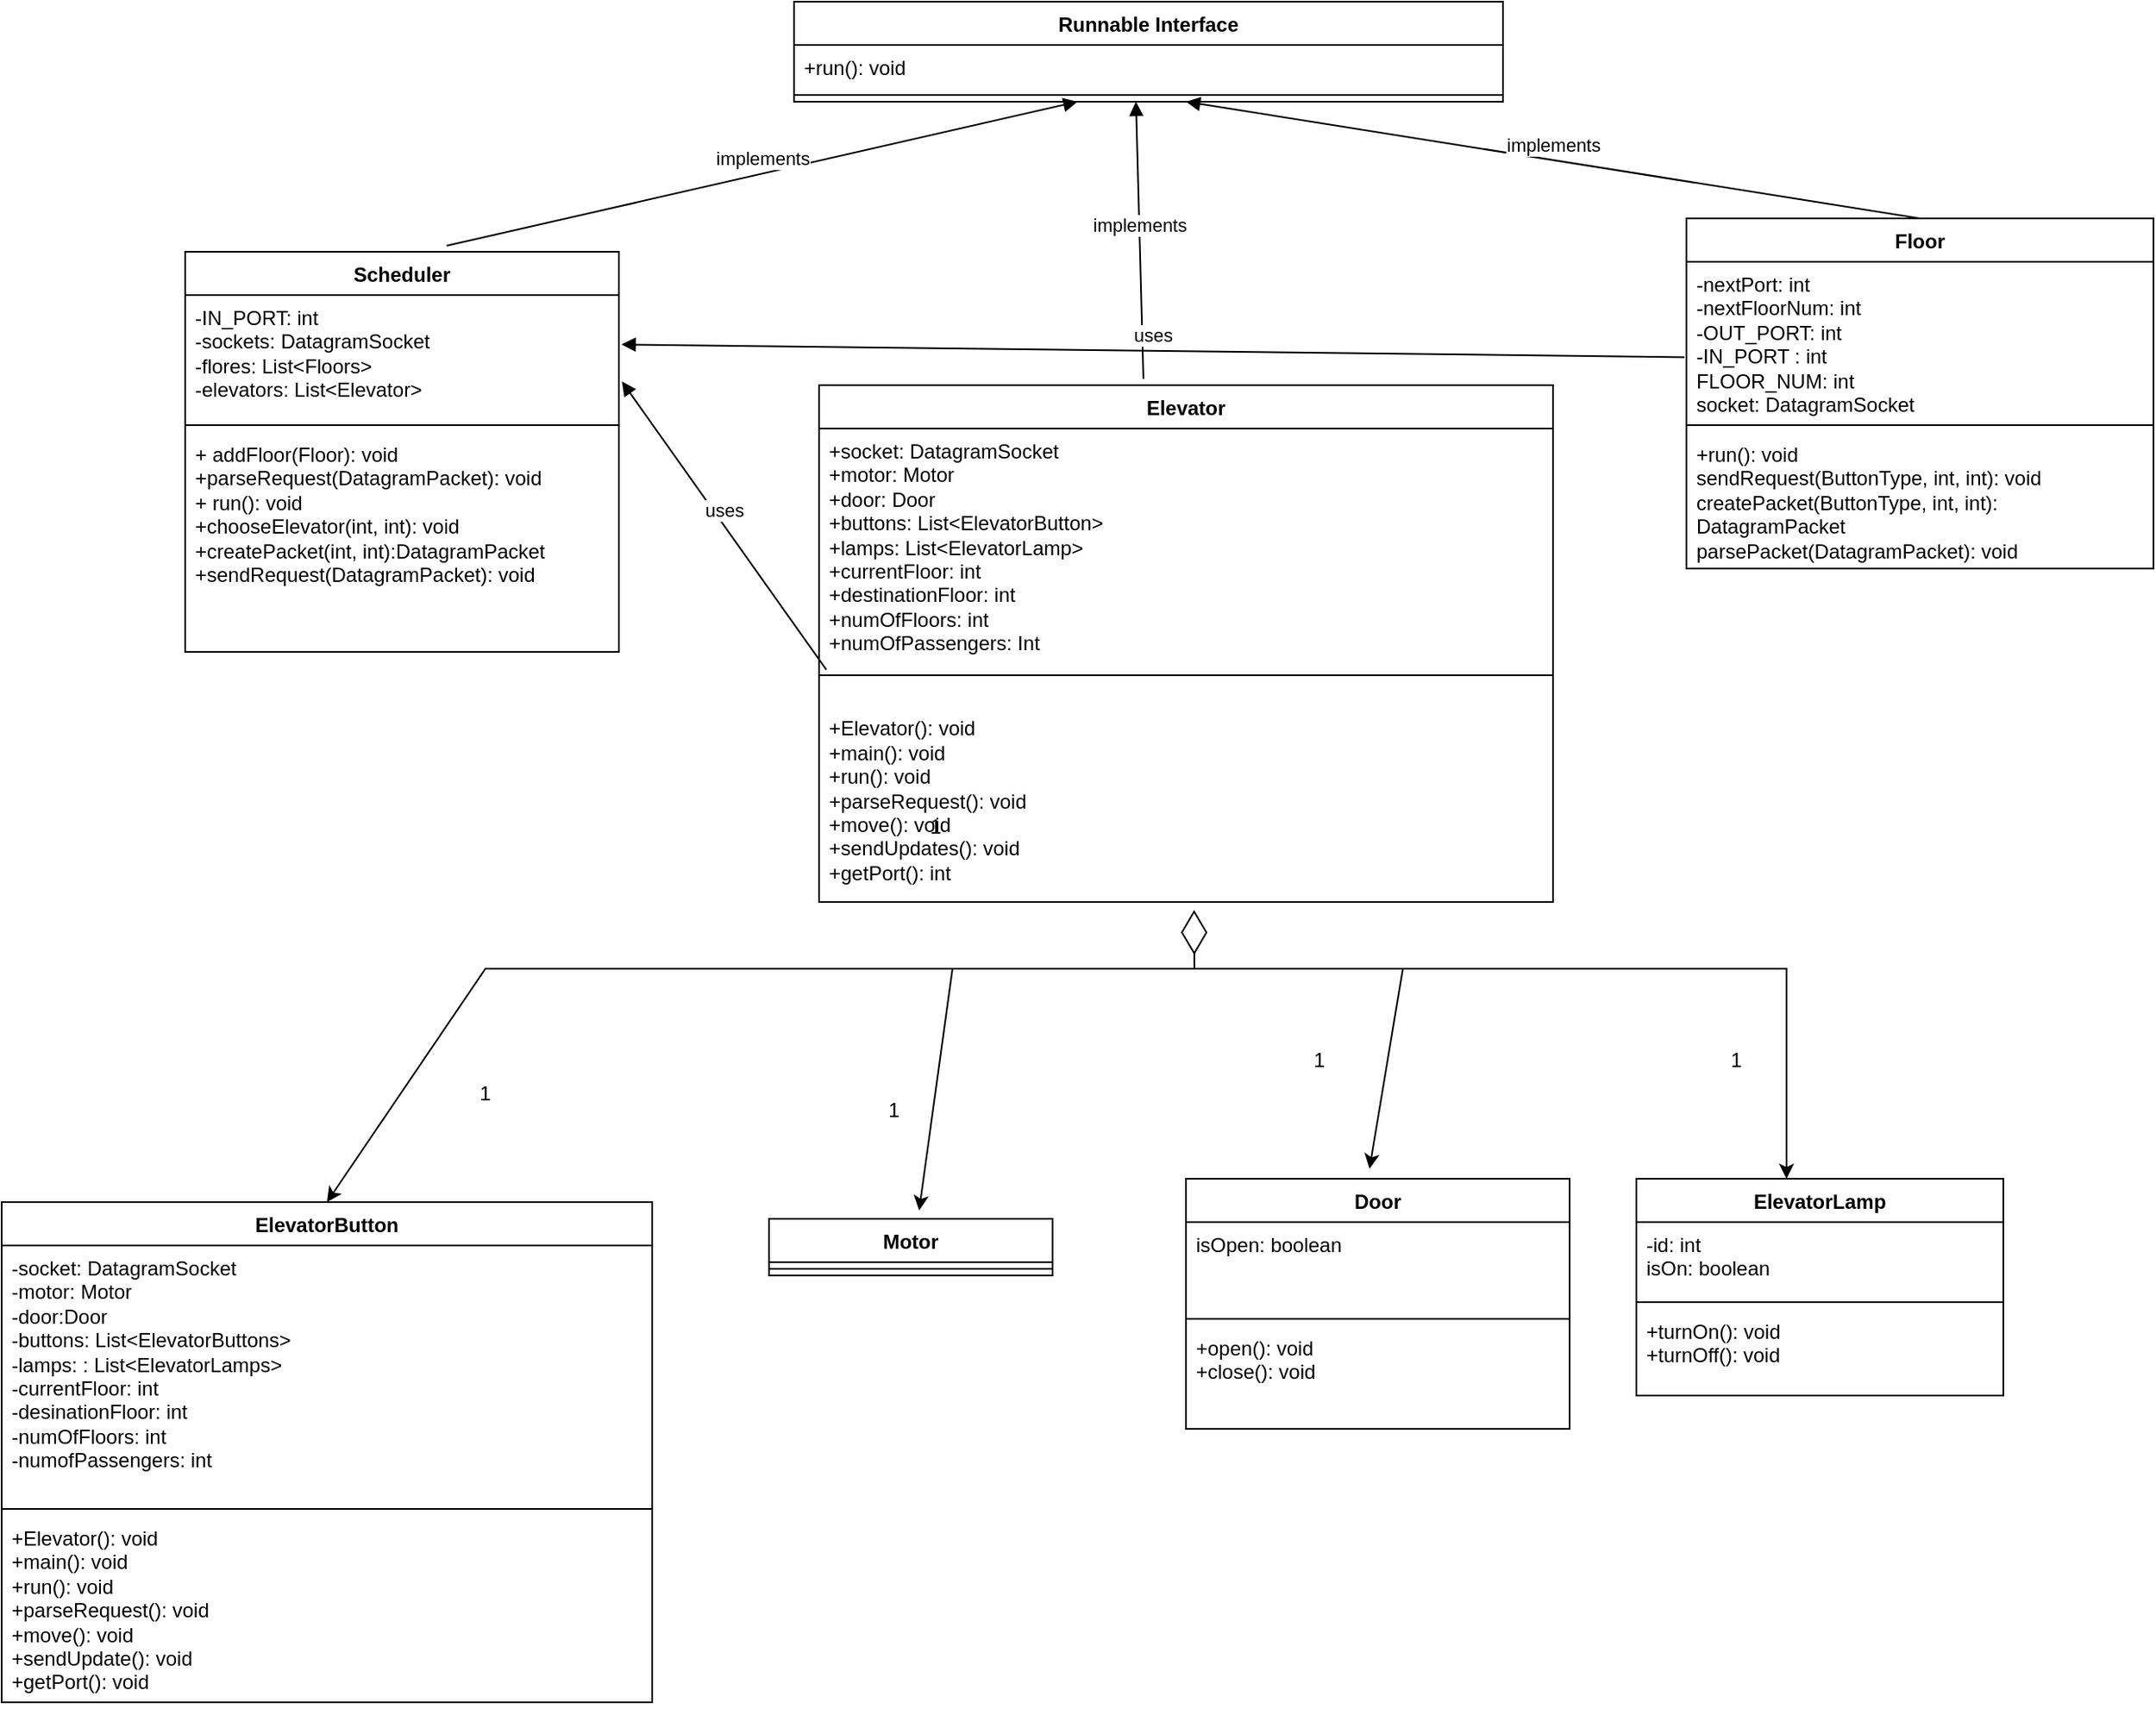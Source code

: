 <mxfile version="23.0.2" type="device">
  <diagram name="Page-1" id="7F7ICi1iBFWtUTjKkzl-">
    <mxGraphModel dx="2764" dy="981" grid="1" gridSize="10" guides="1" tooltips="1" connect="1" arrows="1" fold="1" page="1" pageScale="1" pageWidth="850" pageHeight="1100" math="0" shadow="0">
      <root>
        <mxCell id="0" />
        <mxCell id="1" parent="0" />
        <mxCell id="ECD6kAshmMfHRA11VEB7-1" value="Scheduler" style="swimlane;fontStyle=1;align=center;verticalAlign=top;childLayout=stackLayout;horizontal=1;startSize=26;horizontalStack=0;resizeParent=1;resizeParentMax=0;resizeLast=0;collapsible=1;marginBottom=0;whiteSpace=wrap;html=1;" vertex="1" parent="1">
          <mxGeometry x="-160" y="210" width="260" height="240" as="geometry" />
        </mxCell>
        <mxCell id="ECD6kAshmMfHRA11VEB7-2" value="-IN_PORT: int&lt;br&gt;-sockets: DatagramSocket&lt;br&gt;-flores: List&amp;lt;Floors&amp;gt;&lt;br&gt;-elevators: List&amp;lt;Elevator&amp;gt;" style="text;strokeColor=none;fillColor=none;align=left;verticalAlign=top;spacingLeft=4;spacingRight=4;overflow=hidden;rotatable=0;points=[[0,0.5],[1,0.5]];portConstraint=eastwest;whiteSpace=wrap;html=1;" vertex="1" parent="ECD6kAshmMfHRA11VEB7-1">
          <mxGeometry y="26" width="260" height="74" as="geometry" />
        </mxCell>
        <mxCell id="ECD6kAshmMfHRA11VEB7-3" value="" style="line;strokeWidth=1;fillColor=none;align=left;verticalAlign=middle;spacingTop=-1;spacingLeft=3;spacingRight=3;rotatable=0;labelPosition=right;points=[];portConstraint=eastwest;strokeColor=inherit;" vertex="1" parent="ECD6kAshmMfHRA11VEB7-1">
          <mxGeometry y="100" width="260" height="8" as="geometry" />
        </mxCell>
        <mxCell id="ECD6kAshmMfHRA11VEB7-4" value="+ addFloor(Floor): void&lt;br&gt;+parseRequest(DatagramPacket): void&lt;br&gt;+ run(): void&lt;br&gt;+chooseElevator(int, int): void&lt;br&gt;+createPacket(int, int):DatagramPacket&lt;br&gt;+sendRequest(DatagramPacket): void" style="text;strokeColor=none;fillColor=none;align=left;verticalAlign=top;spacingLeft=4;spacingRight=4;overflow=hidden;rotatable=0;points=[[0,0.5],[1,0.5]];portConstraint=eastwest;whiteSpace=wrap;html=1;" vertex="1" parent="ECD6kAshmMfHRA11VEB7-1">
          <mxGeometry y="108" width="260" height="132" as="geometry" />
        </mxCell>
        <mxCell id="ECD6kAshmMfHRA11VEB7-5" value="Floor" style="swimlane;fontStyle=1;align=center;verticalAlign=top;childLayout=stackLayout;horizontal=1;startSize=26;horizontalStack=0;resizeParent=1;resizeParentMax=0;resizeLast=0;collapsible=1;marginBottom=0;whiteSpace=wrap;html=1;" vertex="1" parent="1">
          <mxGeometry x="740" y="190" width="280" height="210" as="geometry" />
        </mxCell>
        <mxCell id="ECD6kAshmMfHRA11VEB7-6" value="-nextPort: int&lt;br&gt;-nextFloorNum: int&lt;br&gt;-OUT_PORT: int&lt;br&gt;-IN_PORT : int&lt;br&gt;FLOOR_NUM: int&lt;br&gt;socket: DatagramSocket&lt;br&gt;" style="text;strokeColor=none;fillColor=none;align=left;verticalAlign=top;spacingLeft=4;spacingRight=4;overflow=hidden;rotatable=0;points=[[0,0.5],[1,0.5]];portConstraint=eastwest;whiteSpace=wrap;html=1;" vertex="1" parent="ECD6kAshmMfHRA11VEB7-5">
          <mxGeometry y="26" width="280" height="94" as="geometry" />
        </mxCell>
        <mxCell id="ECD6kAshmMfHRA11VEB7-7" value="" style="line;strokeWidth=1;fillColor=none;align=left;verticalAlign=middle;spacingTop=-1;spacingLeft=3;spacingRight=3;rotatable=0;labelPosition=right;points=[];portConstraint=eastwest;strokeColor=inherit;" vertex="1" parent="ECD6kAshmMfHRA11VEB7-5">
          <mxGeometry y="120" width="280" height="8" as="geometry" />
        </mxCell>
        <mxCell id="ECD6kAshmMfHRA11VEB7-8" value="+run(): void&lt;br&gt;sendRequest(ButtonType, int, int): void&lt;br&gt;createPacket(ButtonType, int, int): DatagramPacket&lt;br&gt;parsePacket(DatagramPacket): void" style="text;strokeColor=none;fillColor=none;align=left;verticalAlign=top;spacingLeft=4;spacingRight=4;overflow=hidden;rotatable=0;points=[[0,0.5],[1,0.5]];portConstraint=eastwest;whiteSpace=wrap;html=1;" vertex="1" parent="ECD6kAshmMfHRA11VEB7-5">
          <mxGeometry y="128" width="280" height="82" as="geometry" />
        </mxCell>
        <mxCell id="ECD6kAshmMfHRA11VEB7-9" value="Elevator" style="swimlane;fontStyle=1;align=center;verticalAlign=top;childLayout=stackLayout;horizontal=1;startSize=26;horizontalStack=0;resizeParent=1;resizeParentMax=0;resizeLast=0;collapsible=1;marginBottom=0;whiteSpace=wrap;html=1;" vertex="1" parent="1">
          <mxGeometry x="220" y="290" width="440" height="310" as="geometry" />
        </mxCell>
        <mxCell id="ECD6kAshmMfHRA11VEB7-10" value="+socket: DatagramSocket&lt;br&gt;+motor: Motor&lt;br&gt;+door: Door&lt;br&gt;+buttons: List&amp;lt;ElevatorButton&amp;gt;&lt;br&gt;+lamps: List&amp;lt;ElevatorLamp&amp;gt;&lt;br&gt;+currentFloor: int&lt;br&gt;+destinationFloor: int&lt;br&gt;+numOfFloors: int&lt;br&gt;+numOfPassengers: Int" style="text;strokeColor=none;fillColor=none;align=left;verticalAlign=top;spacingLeft=4;spacingRight=4;overflow=hidden;rotatable=0;points=[[0,0.5],[1,0.5]];portConstraint=eastwest;whiteSpace=wrap;html=1;" vertex="1" parent="ECD6kAshmMfHRA11VEB7-9">
          <mxGeometry y="26" width="440" height="144" as="geometry" />
        </mxCell>
        <mxCell id="ECD6kAshmMfHRA11VEB7-11" value="" style="line;strokeWidth=1;fillColor=none;align=left;verticalAlign=middle;spacingTop=-1;spacingLeft=3;spacingRight=3;rotatable=0;labelPosition=right;points=[];portConstraint=eastwest;strokeColor=inherit;" vertex="1" parent="ECD6kAshmMfHRA11VEB7-9">
          <mxGeometry y="170" width="440" height="8" as="geometry" />
        </mxCell>
        <mxCell id="ECD6kAshmMfHRA11VEB7-12" value="&lt;br&gt;+Elevator(): void&lt;br&gt;+main(): void&lt;br&gt;+run(): void&lt;br&gt;+parseRequest(): void&lt;br&gt;+move(): void&lt;br&gt;+sendUpdates(): void&lt;br&gt;+getPort(): int" style="text;strokeColor=none;fillColor=none;align=left;verticalAlign=top;spacingLeft=4;spacingRight=4;overflow=hidden;rotatable=0;points=[[0,0.5],[1,0.5]];portConstraint=eastwest;whiteSpace=wrap;html=1;" vertex="1" parent="ECD6kAshmMfHRA11VEB7-9">
          <mxGeometry y="178" width="440" height="132" as="geometry" />
        </mxCell>
        <mxCell id="ECD6kAshmMfHRA11VEB7-13" value="ElevatorLamp" style="swimlane;fontStyle=1;align=center;verticalAlign=top;childLayout=stackLayout;horizontal=1;startSize=26;horizontalStack=0;resizeParent=1;resizeParentMax=0;resizeLast=0;collapsible=1;marginBottom=0;whiteSpace=wrap;html=1;" vertex="1" parent="1">
          <mxGeometry x="710" y="766" width="220" height="130" as="geometry" />
        </mxCell>
        <mxCell id="ECD6kAshmMfHRA11VEB7-14" value="-id: int&lt;br&gt;isOn: boolean" style="text;strokeColor=none;fillColor=none;align=left;verticalAlign=top;spacingLeft=4;spacingRight=4;overflow=hidden;rotatable=0;points=[[0,0.5],[1,0.5]];portConstraint=eastwest;whiteSpace=wrap;html=1;" vertex="1" parent="ECD6kAshmMfHRA11VEB7-13">
          <mxGeometry y="26" width="220" height="44" as="geometry" />
        </mxCell>
        <mxCell id="ECD6kAshmMfHRA11VEB7-15" value="" style="line;strokeWidth=1;fillColor=none;align=left;verticalAlign=middle;spacingTop=-1;spacingLeft=3;spacingRight=3;rotatable=0;labelPosition=right;points=[];portConstraint=eastwest;strokeColor=inherit;" vertex="1" parent="ECD6kAshmMfHRA11VEB7-13">
          <mxGeometry y="70" width="220" height="8" as="geometry" />
        </mxCell>
        <mxCell id="ECD6kAshmMfHRA11VEB7-16" value="+turnOn(): void&lt;br&gt;+turnOff(): void" style="text;strokeColor=none;fillColor=none;align=left;verticalAlign=top;spacingLeft=4;spacingRight=4;overflow=hidden;rotatable=0;points=[[0,0.5],[1,0.5]];portConstraint=eastwest;whiteSpace=wrap;html=1;" vertex="1" parent="ECD6kAshmMfHRA11VEB7-13">
          <mxGeometry y="78" width="220" height="52" as="geometry" />
        </mxCell>
        <mxCell id="ECD6kAshmMfHRA11VEB7-17" value="ElevatorButton" style="swimlane;fontStyle=1;align=center;verticalAlign=top;childLayout=stackLayout;horizontal=1;startSize=26;horizontalStack=0;resizeParent=1;resizeParentMax=0;resizeLast=0;collapsible=1;marginBottom=0;whiteSpace=wrap;html=1;" vertex="1" parent="1">
          <mxGeometry x="-270" y="780" width="390" height="300" as="geometry" />
        </mxCell>
        <mxCell id="ECD6kAshmMfHRA11VEB7-18" value="-socket: DatagramSocket&lt;br&gt;-motor: Motor&lt;br&gt;-door:Door&lt;br&gt;-buttons: List&amp;lt;ElevatorButtons&amp;gt;&lt;br&gt;-lamps: : List&amp;lt;ElevatorLamps&amp;gt;&lt;br&gt;-currentFloor: int&lt;br&gt;-desinationFloor: int&lt;br&gt;-numOfFloors: int&lt;br&gt;-numofPassengers: int" style="text;strokeColor=none;fillColor=none;align=left;verticalAlign=top;spacingLeft=4;spacingRight=4;overflow=hidden;rotatable=0;points=[[0,0.5],[1,0.5]];portConstraint=eastwest;whiteSpace=wrap;html=1;" vertex="1" parent="ECD6kAshmMfHRA11VEB7-17">
          <mxGeometry y="26" width="390" height="154" as="geometry" />
        </mxCell>
        <mxCell id="ECD6kAshmMfHRA11VEB7-19" value="" style="line;strokeWidth=1;fillColor=none;align=left;verticalAlign=middle;spacingTop=-1;spacingLeft=3;spacingRight=3;rotatable=0;labelPosition=right;points=[];portConstraint=eastwest;strokeColor=inherit;" vertex="1" parent="ECD6kAshmMfHRA11VEB7-17">
          <mxGeometry y="180" width="390" height="8" as="geometry" />
        </mxCell>
        <mxCell id="ECD6kAshmMfHRA11VEB7-20" value="+Elevator(): void&lt;br&gt;+main(): void&lt;br&gt;+run(): void&lt;br&gt;+parseRequest(): void&lt;br&gt;+move(): void&lt;br&gt;+sendUpdate(): void&lt;br&gt;+getPort(): void" style="text;strokeColor=none;fillColor=none;align=left;verticalAlign=top;spacingLeft=4;spacingRight=4;overflow=hidden;rotatable=0;points=[[0,0.5],[1,0.5]];portConstraint=eastwest;whiteSpace=wrap;html=1;" vertex="1" parent="ECD6kAshmMfHRA11VEB7-17">
          <mxGeometry y="188" width="390" height="112" as="geometry" />
        </mxCell>
        <mxCell id="ECD6kAshmMfHRA11VEB7-21" value="Door" style="swimlane;fontStyle=1;align=center;verticalAlign=top;childLayout=stackLayout;horizontal=1;startSize=26;horizontalStack=0;resizeParent=1;resizeParentMax=0;resizeLast=0;collapsible=1;marginBottom=0;whiteSpace=wrap;html=1;" vertex="1" parent="1">
          <mxGeometry x="440" y="766" width="230" height="150" as="geometry" />
        </mxCell>
        <mxCell id="ECD6kAshmMfHRA11VEB7-22" value="isOpen: boolean&lt;br&gt;" style="text;strokeColor=none;fillColor=none;align=left;verticalAlign=top;spacingLeft=4;spacingRight=4;overflow=hidden;rotatable=0;points=[[0,0.5],[1,0.5]];portConstraint=eastwest;whiteSpace=wrap;html=1;" vertex="1" parent="ECD6kAshmMfHRA11VEB7-21">
          <mxGeometry y="26" width="230" height="54" as="geometry" />
        </mxCell>
        <mxCell id="ECD6kAshmMfHRA11VEB7-23" value="" style="line;strokeWidth=1;fillColor=none;align=left;verticalAlign=middle;spacingTop=-1;spacingLeft=3;spacingRight=3;rotatable=0;labelPosition=right;points=[];portConstraint=eastwest;strokeColor=inherit;" vertex="1" parent="ECD6kAshmMfHRA11VEB7-21">
          <mxGeometry y="80" width="230" height="8" as="geometry" />
        </mxCell>
        <mxCell id="ECD6kAshmMfHRA11VEB7-24" value="+open(): void&lt;br&gt;+close(): void" style="text;strokeColor=none;fillColor=none;align=left;verticalAlign=top;spacingLeft=4;spacingRight=4;overflow=hidden;rotatable=0;points=[[0,0.5],[1,0.5]];portConstraint=eastwest;whiteSpace=wrap;html=1;" vertex="1" parent="ECD6kAshmMfHRA11VEB7-21">
          <mxGeometry y="88" width="230" height="62" as="geometry" />
        </mxCell>
        <mxCell id="ECD6kAshmMfHRA11VEB7-25" value="Motor" style="swimlane;fontStyle=1;align=center;verticalAlign=top;childLayout=stackLayout;horizontal=1;startSize=26;horizontalStack=0;resizeParent=1;resizeParentMax=0;resizeLast=0;collapsible=1;marginBottom=0;whiteSpace=wrap;html=1;" vertex="1" parent="1">
          <mxGeometry x="190" y="790" width="170" height="34" as="geometry" />
        </mxCell>
        <mxCell id="ECD6kAshmMfHRA11VEB7-27" value="" style="line;strokeWidth=1;fillColor=none;align=left;verticalAlign=middle;spacingTop=-1;spacingLeft=3;spacingRight=3;rotatable=0;labelPosition=right;points=[];portConstraint=eastwest;strokeColor=inherit;" vertex="1" parent="ECD6kAshmMfHRA11VEB7-25">
          <mxGeometry y="26" width="170" height="8" as="geometry" />
        </mxCell>
        <mxCell id="ECD6kAshmMfHRA11VEB7-34" value="1" style="text;html=1;strokeColor=none;fillColor=none;align=center;verticalAlign=middle;whiteSpace=wrap;rounded=0;" vertex="1" parent="1">
          <mxGeometry x="-10" y="700" width="60" height="30" as="geometry" />
        </mxCell>
        <mxCell id="ECD6kAshmMfHRA11VEB7-35" value="1" style="text;html=1;strokeColor=none;fillColor=none;align=center;verticalAlign=middle;whiteSpace=wrap;rounded=0;" vertex="1" parent="1">
          <mxGeometry x="260" y="540" width="60" height="30" as="geometry" />
        </mxCell>
        <mxCell id="ECD6kAshmMfHRA11VEB7-37" value="1" style="text;html=1;strokeColor=none;fillColor=none;align=center;verticalAlign=middle;whiteSpace=wrap;rounded=0;" vertex="1" parent="1">
          <mxGeometry x="740" y="680" width="60" height="30" as="geometry" />
        </mxCell>
        <mxCell id="ECD6kAshmMfHRA11VEB7-39" value="" style="endArrow=classic;html=1;rounded=0;entryX=0.5;entryY=0;entryDx=0;entryDy=0;" edge="1" parent="1" target="ECD6kAshmMfHRA11VEB7-17">
          <mxGeometry width="50" height="50" relative="1" as="geometry">
            <mxPoint x="300" y="640" as="sourcePoint" />
            <mxPoint x="200" y="430" as="targetPoint" />
            <Array as="points">
              <mxPoint x="20" y="640" />
            </Array>
          </mxGeometry>
        </mxCell>
        <mxCell id="ECD6kAshmMfHRA11VEB7-41" value="Runnable Interface" style="swimlane;fontStyle=1;align=center;verticalAlign=top;childLayout=stackLayout;horizontal=1;startSize=26;horizontalStack=0;resizeParent=1;resizeParentMax=0;resizeLast=0;collapsible=1;marginBottom=0;whiteSpace=wrap;html=1;" vertex="1" parent="1">
          <mxGeometry x="205" y="60" width="425" height="60" as="geometry" />
        </mxCell>
        <mxCell id="ECD6kAshmMfHRA11VEB7-42" value="+run(): void" style="text;strokeColor=none;fillColor=none;align=left;verticalAlign=top;spacingLeft=4;spacingRight=4;overflow=hidden;rotatable=0;points=[[0,0.5],[1,0.5]];portConstraint=eastwest;whiteSpace=wrap;html=1;" vertex="1" parent="ECD6kAshmMfHRA11VEB7-41">
          <mxGeometry y="26" width="425" height="26" as="geometry" />
        </mxCell>
        <mxCell id="ECD6kAshmMfHRA11VEB7-43" value="" style="line;strokeWidth=1;fillColor=none;align=left;verticalAlign=middle;spacingTop=-1;spacingLeft=3;spacingRight=3;rotatable=0;labelPosition=right;points=[];portConstraint=eastwest;strokeColor=inherit;" vertex="1" parent="ECD6kAshmMfHRA11VEB7-41">
          <mxGeometry y="52" width="425" height="8" as="geometry" />
        </mxCell>
        <mxCell id="ECD6kAshmMfHRA11VEB7-45" value="implements" style="html=1;verticalAlign=bottom;endArrow=block;curved=0;rounded=0;exitX=0.442;exitY=-0.012;exitDx=0;exitDy=0;exitPerimeter=0;" edge="1" parent="1" source="ECD6kAshmMfHRA11VEB7-9">
          <mxGeometry width="80" relative="1" as="geometry">
            <mxPoint x="390" y="300" as="sourcePoint" />
            <mxPoint x="410" y="120" as="targetPoint" />
          </mxGeometry>
        </mxCell>
        <mxCell id="ECD6kAshmMfHRA11VEB7-46" value="implements" style="html=1;verticalAlign=bottom;endArrow=block;curved=0;rounded=0;entryX=0.4;entryY=1;entryDx=0;entryDy=0;entryPerimeter=0;exitX=0.603;exitY=-0.015;exitDx=0;exitDy=0;exitPerimeter=0;" edge="1" parent="1" source="ECD6kAshmMfHRA11VEB7-1" target="ECD6kAshmMfHRA11VEB7-43">
          <mxGeometry width="80" relative="1" as="geometry">
            <mxPoint x="160" y="200" as="sourcePoint" />
            <mxPoint x="357.8" y="169.2" as="targetPoint" />
          </mxGeometry>
        </mxCell>
        <mxCell id="ECD6kAshmMfHRA11VEB7-47" value="implements" style="html=1;verticalAlign=bottom;endArrow=block;curved=0;rounded=0;exitX=0.5;exitY=0;exitDx=0;exitDy=0;" edge="1" parent="1" source="ECD6kAshmMfHRA11VEB7-5">
          <mxGeometry width="80" relative="1" as="geometry">
            <mxPoint x="470" y="240" as="sourcePoint" />
            <mxPoint x="440" y="120" as="targetPoint" />
          </mxGeometry>
        </mxCell>
        <mxCell id="ECD6kAshmMfHRA11VEB7-48" value="uses" style="html=1;verticalAlign=bottom;endArrow=block;curved=0;rounded=0;entryX=1.007;entryY=0.7;entryDx=0;entryDy=0;entryPerimeter=0;exitX=0.01;exitY=1.005;exitDx=0;exitDy=0;exitPerimeter=0;" edge="1" parent="1" source="ECD6kAshmMfHRA11VEB7-10" target="ECD6kAshmMfHRA11VEB7-2">
          <mxGeometry width="80" relative="1" as="geometry">
            <mxPoint x="280" y="410" as="sourcePoint" />
            <mxPoint x="360" y="410" as="targetPoint" />
          </mxGeometry>
        </mxCell>
        <mxCell id="ECD6kAshmMfHRA11VEB7-49" value="uses" style="html=1;verticalAlign=bottom;endArrow=block;curved=0;rounded=0;entryX=1.006;entryY=0.4;entryDx=0;entryDy=0;entryPerimeter=0;exitX=-0.004;exitY=0.609;exitDx=0;exitDy=0;exitPerimeter=0;" edge="1" parent="1" source="ECD6kAshmMfHRA11VEB7-6" target="ECD6kAshmMfHRA11VEB7-2">
          <mxGeometry width="80" relative="1" as="geometry">
            <mxPoint x="560" y="260" as="sourcePoint" />
            <mxPoint x="303.18" y="270.398" as="targetPoint" />
          </mxGeometry>
        </mxCell>
        <mxCell id="ECD6kAshmMfHRA11VEB7-52" value="" style="endArrow=diamondThin;endFill=0;endSize=24;html=1;rounded=0;entryX=0.511;entryY=1.036;entryDx=0;entryDy=0;entryPerimeter=0;" edge="1" parent="1" target="ECD6kAshmMfHRA11VEB7-12">
          <mxGeometry width="160" relative="1" as="geometry">
            <mxPoint x="445" y="640" as="sourcePoint" />
            <mxPoint x="540" y="660" as="targetPoint" />
          </mxGeometry>
        </mxCell>
        <mxCell id="ECD6kAshmMfHRA11VEB7-53" value="1" style="text;html=1;strokeColor=none;fillColor=none;align=center;verticalAlign=middle;whiteSpace=wrap;rounded=0;" vertex="1" parent="1">
          <mxGeometry x="235" y="710" width="60" height="30" as="geometry" />
        </mxCell>
        <mxCell id="ECD6kAshmMfHRA11VEB7-54" value="1" style="text;html=1;strokeColor=none;fillColor=none;align=center;verticalAlign=middle;whiteSpace=wrap;rounded=0;" vertex="1" parent="1">
          <mxGeometry x="490" y="680" width="60" height="30" as="geometry" />
        </mxCell>
        <mxCell id="ECD6kAshmMfHRA11VEB7-56" value="" style="endArrow=classic;html=1;rounded=0;entryX=0.5;entryY=0;entryDx=0;entryDy=0;" edge="1" parent="1">
          <mxGeometry width="50" height="50" relative="1" as="geometry">
            <mxPoint x="440" y="640" as="sourcePoint" />
            <mxPoint x="280" y="785" as="targetPoint" />
            <Array as="points">
              <mxPoint x="300" y="640" />
            </Array>
          </mxGeometry>
        </mxCell>
        <mxCell id="ECD6kAshmMfHRA11VEB7-57" value="" style="endArrow=classic;html=1;rounded=0;" edge="1" parent="1">
          <mxGeometry width="50" height="50" relative="1" as="geometry">
            <mxPoint x="440" y="640" as="sourcePoint" />
            <mxPoint x="550" y="760" as="targetPoint" />
            <Array as="points">
              <mxPoint x="570" y="640" />
            </Array>
          </mxGeometry>
        </mxCell>
        <mxCell id="ECD6kAshmMfHRA11VEB7-58" value="" style="endArrow=classic;html=1;rounded=0;" edge="1" parent="1">
          <mxGeometry width="50" height="50" relative="1" as="geometry">
            <mxPoint x="450" y="640" as="sourcePoint" />
            <mxPoint x="800" y="766" as="targetPoint" />
            <Array as="points">
              <mxPoint x="630" y="640" />
              <mxPoint x="800" y="640" />
            </Array>
          </mxGeometry>
        </mxCell>
      </root>
    </mxGraphModel>
  </diagram>
</mxfile>
